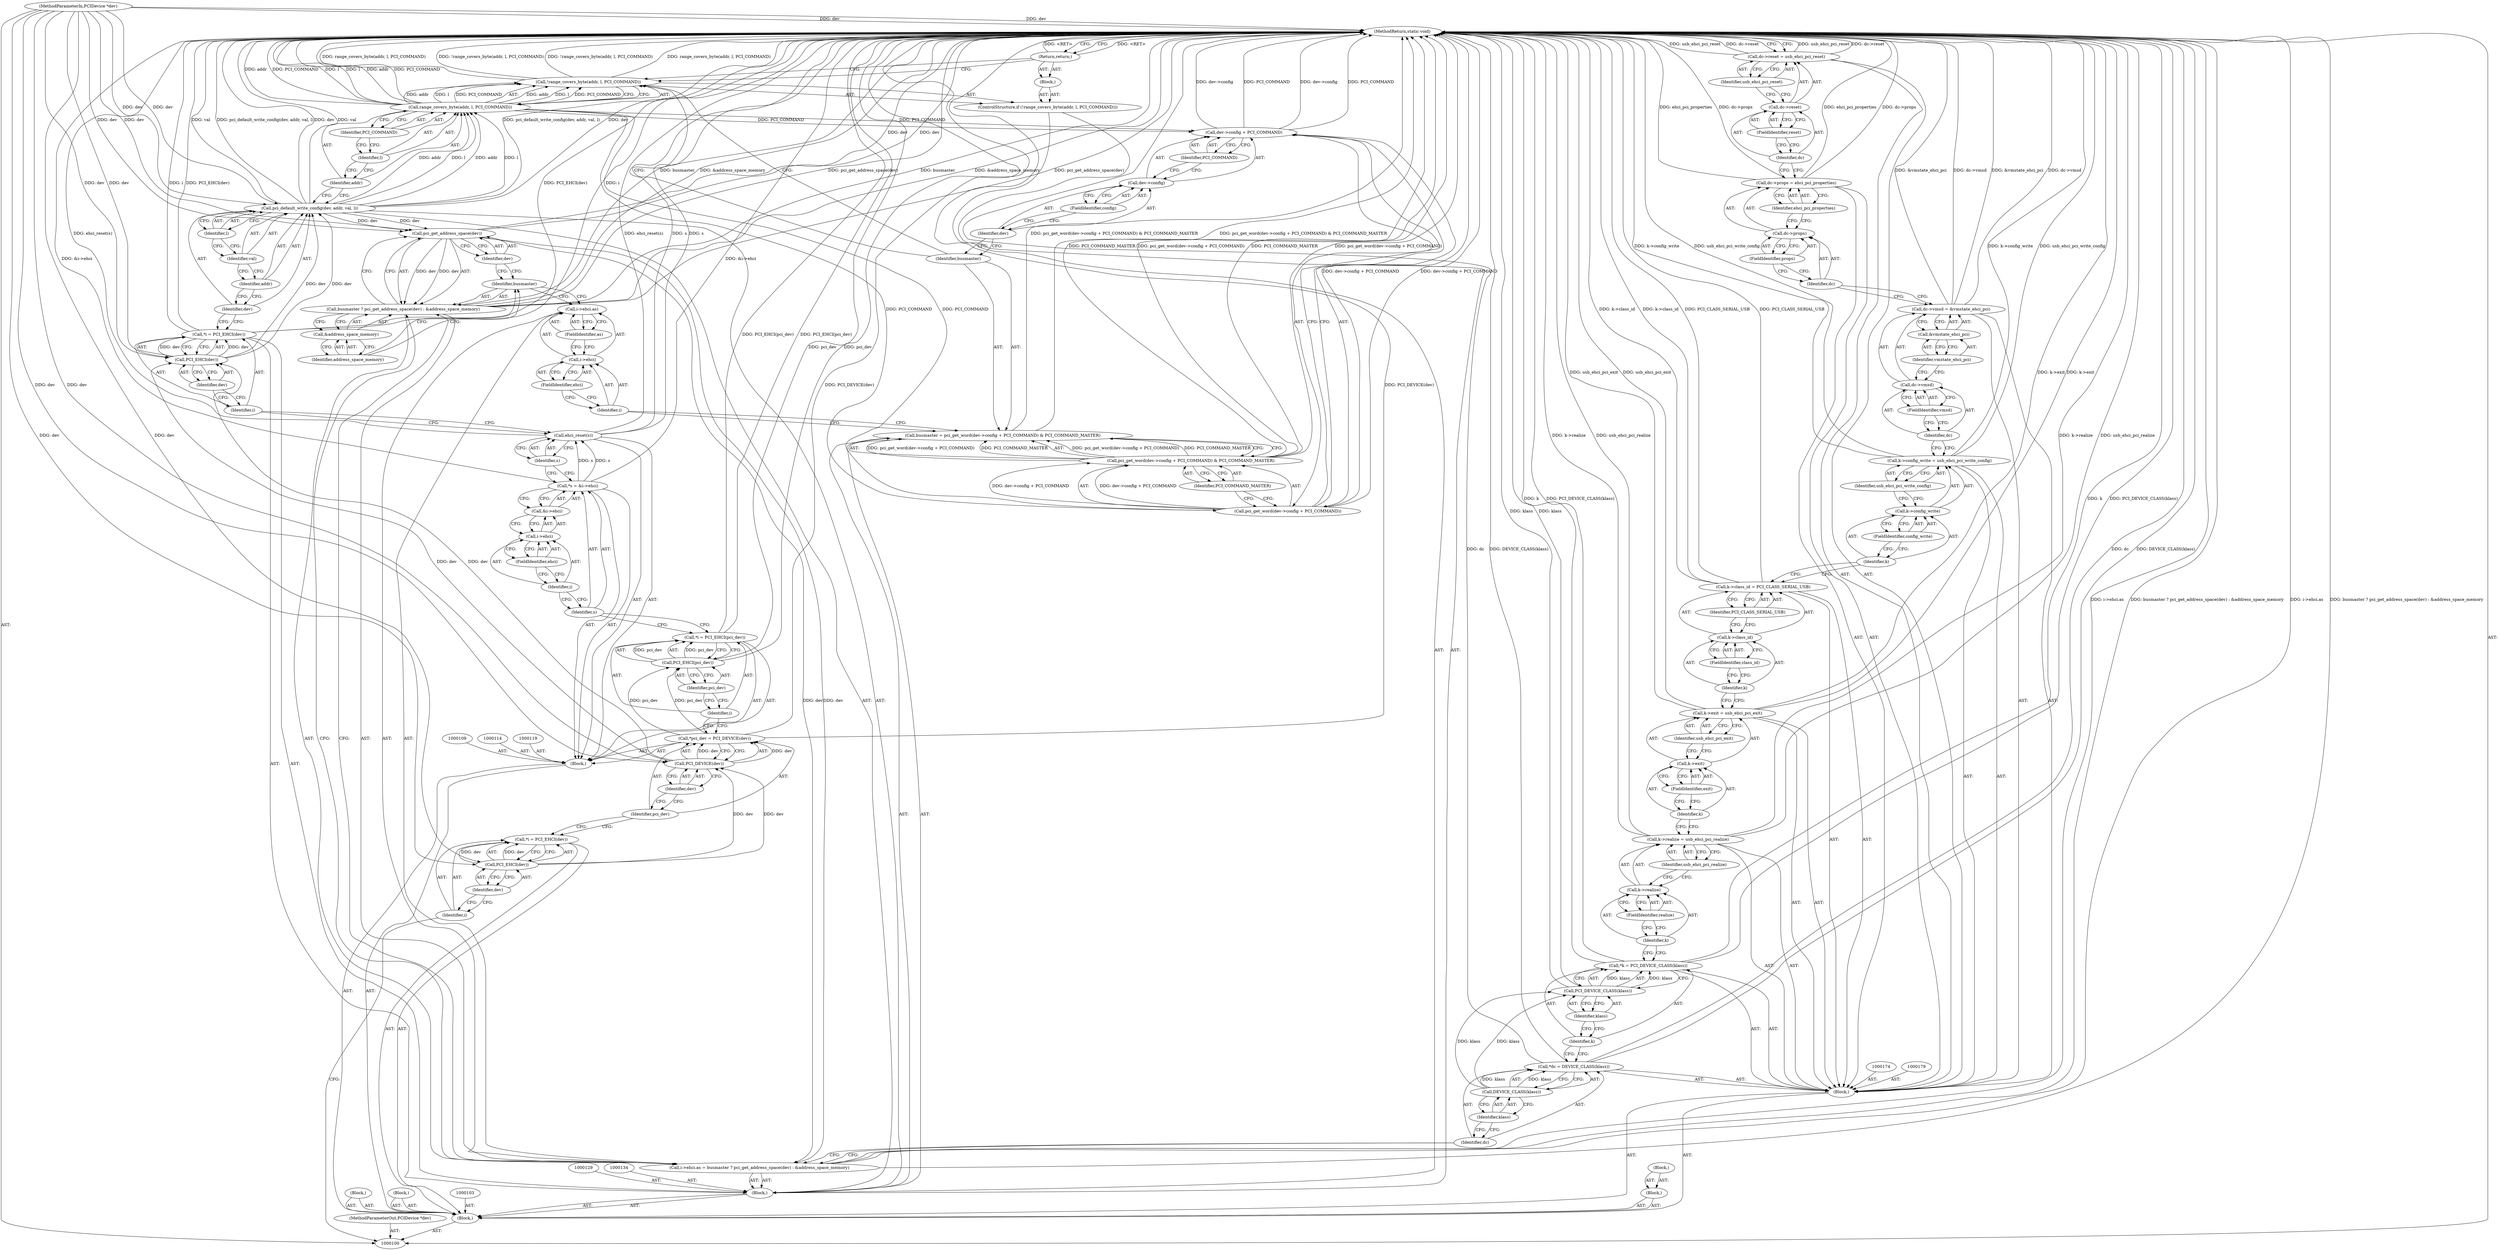 digraph "0_qemu_d710e1e7bd3d5bfc26b631f02ae87901ebe646b0" {
"1000221" [label="(MethodReturn,static void)"];
"1000101" [label="(MethodParameterIn,PCIDevice *dev)"];
"1000312" [label="(MethodParameterOut,PCIDevice *dev)"];
"1000127" [label="(Identifier,s)"];
"1000126" [label="(Call,ehci_reset(s))"];
"1000130" [label="(Call,*i = PCI_EHCI(dev))"];
"1000131" [label="(Identifier,i)"];
"1000132" [label="(Call,PCI_EHCI(dev))"];
"1000133" [label="(Identifier,dev)"];
"1000128" [label="(Block,)"];
"1000136" [label="(Identifier,dev)"];
"1000137" [label="(Identifier,addr)"];
"1000135" [label="(Call,pci_default_write_config(dev, addr, val, l))"];
"1000138" [label="(Identifier,val)"];
"1000139" [label="(Identifier,l)"];
"1000102" [label="(Block,)"];
"1000143" [label="(Identifier,addr)"];
"1000144" [label="(Identifier,l)"];
"1000145" [label="(Identifier,PCI_COMMAND)"];
"1000140" [label="(ControlStructure,if (!range_covers_byte(addr, l, PCI_COMMAND)))"];
"1000146" [label="(Block,)"];
"1000141" [label="(Call,!range_covers_byte(addr, l, PCI_COMMAND))"];
"1000142" [label="(Call,range_covers_byte(addr, l, PCI_COMMAND))"];
"1000147" [label="(Return,return;)"];
"1000150" [label="(Call,pci_get_word(dev->config + PCI_COMMAND) & PCI_COMMAND_MASTER)"];
"1000151" [label="(Call,pci_get_word(dev->config + PCI_COMMAND))"];
"1000152" [label="(Call,dev->config + PCI_COMMAND)"];
"1000153" [label="(Call,dev->config)"];
"1000154" [label="(Identifier,dev)"];
"1000155" [label="(FieldIdentifier,config)"];
"1000148" [label="(Call,busmaster = pci_get_word(dev->config + PCI_COMMAND) & PCI_COMMAND_MASTER)"];
"1000149" [label="(Identifier,busmaster)"];
"1000156" [label="(Identifier,PCI_COMMAND)"];
"1000157" [label="(Identifier,PCI_COMMAND_MASTER)"];
"1000163" [label="(FieldIdentifier,as)"];
"1000164" [label="(Call,busmaster ? pci_get_address_space(dev) : &address_space_memory)"];
"1000165" [label="(Identifier,busmaster)"];
"1000166" [label="(Call,pci_get_address_space(dev))"];
"1000158" [label="(Call,i->ehci.as = busmaster ? pci_get_address_space(dev) : &address_space_memory)"];
"1000159" [label="(Call,i->ehci.as)"];
"1000160" [label="(Call,i->ehci)"];
"1000161" [label="(Identifier,i)"];
"1000167" [label="(Identifier,dev)"];
"1000168" [label="(Call,&address_space_memory)"];
"1000169" [label="(Identifier,address_space_memory)"];
"1000162" [label="(FieldIdentifier,ehci)"];
"1000170" [label="(Block,)"];
"1000104" [label="(Call,*i = PCI_EHCI(dev))"];
"1000105" [label="(Identifier,i)"];
"1000106" [label="(Call,PCI_EHCI(dev))"];
"1000107" [label="(Identifier,dev)"];
"1000171" [label="(Block,)"];
"1000172" [label="(Block,)"];
"1000175" [label="(Call,*dc = DEVICE_CLASS(klass))"];
"1000176" [label="(Identifier,dc)"];
"1000177" [label="(Call,DEVICE_CLASS(klass))"];
"1000178" [label="(Identifier,klass)"];
"1000180" [label="(Call,*k = PCI_DEVICE_CLASS(klass))"];
"1000181" [label="(Identifier,k)"];
"1000182" [label="(Call,PCI_DEVICE_CLASS(klass))"];
"1000173" [label="(Block,)"];
"1000183" [label="(Identifier,klass)"];
"1000188" [label="(Identifier,usb_ehci_pci_realize)"];
"1000184" [label="(Call,k->realize = usb_ehci_pci_realize)"];
"1000185" [label="(Call,k->realize)"];
"1000186" [label="(Identifier,k)"];
"1000187" [label="(FieldIdentifier,realize)"];
"1000193" [label="(Identifier,usb_ehci_pci_exit)"];
"1000189" [label="(Call,k->exit = usb_ehci_pci_exit)"];
"1000190" [label="(Call,k->exit)"];
"1000191" [label="(Identifier,k)"];
"1000192" [label="(FieldIdentifier,exit)"];
"1000198" [label="(Identifier,PCI_CLASS_SERIAL_USB)"];
"1000194" [label="(Call,k->class_id = PCI_CLASS_SERIAL_USB)"];
"1000195" [label="(Call,k->class_id)"];
"1000196" [label="(Identifier,k)"];
"1000197" [label="(FieldIdentifier,class_id)"];
"1000203" [label="(Identifier,usb_ehci_pci_write_config)"];
"1000199" [label="(Call,k->config_write = usb_ehci_pci_write_config)"];
"1000200" [label="(Call,k->config_write)"];
"1000201" [label="(Identifier,k)"];
"1000202" [label="(FieldIdentifier,config_write)"];
"1000208" [label="(Call,&vmstate_ehci_pci)"];
"1000209" [label="(Identifier,vmstate_ehci_pci)"];
"1000204" [label="(Call,dc->vmsd = &vmstate_ehci_pci)"];
"1000205" [label="(Call,dc->vmsd)"];
"1000206" [label="(Identifier,dc)"];
"1000207" [label="(FieldIdentifier,vmsd)"];
"1000214" [label="(Identifier,ehci_pci_properties)"];
"1000210" [label="(Call,dc->props = ehci_pci_properties)"];
"1000211" [label="(Call,dc->props)"];
"1000212" [label="(Identifier,dc)"];
"1000213" [label="(FieldIdentifier,props)"];
"1000219" [label="(Identifier,usb_ehci_pci_reset)"];
"1000215" [label="(Call,dc->reset = usb_ehci_pci_reset)"];
"1000216" [label="(Call,dc->reset)"];
"1000217" [label="(Identifier,dc)"];
"1000218" [label="(FieldIdentifier,reset)"];
"1000220" [label="(Block,)"];
"1000110" [label="(Call,*pci_dev = PCI_DEVICE(dev))"];
"1000111" [label="(Identifier,pci_dev)"];
"1000112" [label="(Call,PCI_DEVICE(dev))"];
"1000113" [label="(Identifier,dev)"];
"1000115" [label="(Call,*i = PCI_EHCI(pci_dev))"];
"1000116" [label="(Identifier,i)"];
"1000117" [label="(Call,PCI_EHCI(pci_dev))"];
"1000118" [label="(Identifier,pci_dev)"];
"1000120" [label="(Call,*s = &i->ehci)"];
"1000121" [label="(Identifier,s)"];
"1000122" [label="(Call,&i->ehci)"];
"1000123" [label="(Call,i->ehci)"];
"1000124" [label="(Identifier,i)"];
"1000125" [label="(FieldIdentifier,ehci)"];
"1000108" [label="(Block,)"];
"1000221" -> "1000100"  [label="AST: "];
"1000221" -> "1000147"  [label="CFG: "];
"1000221" -> "1000215"  [label="CFG: "];
"1000147" -> "1000221"  [label="DDG: <RET>"];
"1000141" -> "1000221"  [label="DDG: range_covers_byte(addr, l, PCI_COMMAND)"];
"1000141" -> "1000221"  [label="DDG: !range_covers_byte(addr, l, PCI_COMMAND)"];
"1000184" -> "1000221"  [label="DDG: k->realize"];
"1000184" -> "1000221"  [label="DDG: usb_ehci_pci_realize"];
"1000189" -> "1000221"  [label="DDG: k->exit"];
"1000189" -> "1000221"  [label="DDG: usb_ehci_pci_exit"];
"1000215" -> "1000221"  [label="DDG: usb_ehci_pci_reset"];
"1000215" -> "1000221"  [label="DDG: dc->reset"];
"1000180" -> "1000221"  [label="DDG: k"];
"1000180" -> "1000221"  [label="DDG: PCI_DEVICE_CLASS(klass)"];
"1000117" -> "1000221"  [label="DDG: pci_dev"];
"1000110" -> "1000221"  [label="DDG: PCI_DEVICE(dev)"];
"1000204" -> "1000221"  [label="DDG: dc->vmsd"];
"1000204" -> "1000221"  [label="DDG: &vmstate_ehci_pci"];
"1000182" -> "1000221"  [label="DDG: klass"];
"1000158" -> "1000221"  [label="DDG: i->ehci.as"];
"1000158" -> "1000221"  [label="DDG: busmaster ? pci_get_address_space(dev) : &address_space_memory"];
"1000115" -> "1000221"  [label="DDG: PCI_EHCI(pci_dev)"];
"1000164" -> "1000221"  [label="DDG: &address_space_memory"];
"1000164" -> "1000221"  [label="DDG: pci_get_address_space(dev)"];
"1000164" -> "1000221"  [label="DDG: busmaster"];
"1000126" -> "1000221"  [label="DDG: ehci_reset(s)"];
"1000126" -> "1000221"  [label="DDG: s"];
"1000150" -> "1000221"  [label="DDG: pci_get_word(dev->config + PCI_COMMAND)"];
"1000150" -> "1000221"  [label="DDG: PCI_COMMAND_MASTER"];
"1000199" -> "1000221"  [label="DDG: k->config_write"];
"1000199" -> "1000221"  [label="DDG: usb_ehci_pci_write_config"];
"1000210" -> "1000221"  [label="DDG: ehci_pci_properties"];
"1000210" -> "1000221"  [label="DDG: dc->props"];
"1000130" -> "1000221"  [label="DDG: PCI_EHCI(dev)"];
"1000130" -> "1000221"  [label="DDG: i"];
"1000194" -> "1000221"  [label="DDG: k->class_id"];
"1000194" -> "1000221"  [label="DDG: PCI_CLASS_SERIAL_USB"];
"1000151" -> "1000221"  [label="DDG: dev->config + PCI_COMMAND"];
"1000142" -> "1000221"  [label="DDG: l"];
"1000142" -> "1000221"  [label="DDG: addr"];
"1000142" -> "1000221"  [label="DDG: PCI_COMMAND"];
"1000166" -> "1000221"  [label="DDG: dev"];
"1000175" -> "1000221"  [label="DDG: dc"];
"1000175" -> "1000221"  [label="DDG: DEVICE_CLASS(klass)"];
"1000152" -> "1000221"  [label="DDG: dev->config"];
"1000152" -> "1000221"  [label="DDG: PCI_COMMAND"];
"1000135" -> "1000221"  [label="DDG: pci_default_write_config(dev, addr, val, l)"];
"1000135" -> "1000221"  [label="DDG: dev"];
"1000135" -> "1000221"  [label="DDG: val"];
"1000101" -> "1000221"  [label="DDG: dev"];
"1000120" -> "1000221"  [label="DDG: &i->ehci"];
"1000148" -> "1000221"  [label="DDG: pci_get_word(dev->config + PCI_COMMAND) & PCI_COMMAND_MASTER"];
"1000101" -> "1000100"  [label="AST: "];
"1000101" -> "1000221"  [label="DDG: dev"];
"1000101" -> "1000106"  [label="DDG: dev"];
"1000101" -> "1000112"  [label="DDG: dev"];
"1000101" -> "1000132"  [label="DDG: dev"];
"1000101" -> "1000135"  [label="DDG: dev"];
"1000101" -> "1000166"  [label="DDG: dev"];
"1000312" -> "1000100"  [label="AST: "];
"1000127" -> "1000126"  [label="AST: "];
"1000127" -> "1000120"  [label="CFG: "];
"1000126" -> "1000127"  [label="CFG: "];
"1000126" -> "1000108"  [label="AST: "];
"1000126" -> "1000127"  [label="CFG: "];
"1000127" -> "1000126"  [label="AST: "];
"1000131" -> "1000126"  [label="CFG: "];
"1000126" -> "1000221"  [label="DDG: ehci_reset(s)"];
"1000126" -> "1000221"  [label="DDG: s"];
"1000120" -> "1000126"  [label="DDG: s"];
"1000130" -> "1000128"  [label="AST: "];
"1000130" -> "1000132"  [label="CFG: "];
"1000131" -> "1000130"  [label="AST: "];
"1000132" -> "1000130"  [label="AST: "];
"1000136" -> "1000130"  [label="CFG: "];
"1000130" -> "1000221"  [label="DDG: PCI_EHCI(dev)"];
"1000130" -> "1000221"  [label="DDG: i"];
"1000132" -> "1000130"  [label="DDG: dev"];
"1000131" -> "1000130"  [label="AST: "];
"1000131" -> "1000126"  [label="CFG: "];
"1000133" -> "1000131"  [label="CFG: "];
"1000132" -> "1000130"  [label="AST: "];
"1000132" -> "1000133"  [label="CFG: "];
"1000133" -> "1000132"  [label="AST: "];
"1000130" -> "1000132"  [label="CFG: "];
"1000132" -> "1000130"  [label="DDG: dev"];
"1000112" -> "1000132"  [label="DDG: dev"];
"1000101" -> "1000132"  [label="DDG: dev"];
"1000132" -> "1000135"  [label="DDG: dev"];
"1000133" -> "1000132"  [label="AST: "];
"1000133" -> "1000131"  [label="CFG: "];
"1000132" -> "1000133"  [label="CFG: "];
"1000128" -> "1000102"  [label="AST: "];
"1000129" -> "1000128"  [label="AST: "];
"1000130" -> "1000128"  [label="AST: "];
"1000134" -> "1000128"  [label="AST: "];
"1000135" -> "1000128"  [label="AST: "];
"1000140" -> "1000128"  [label="AST: "];
"1000148" -> "1000128"  [label="AST: "];
"1000158" -> "1000128"  [label="AST: "];
"1000136" -> "1000135"  [label="AST: "];
"1000136" -> "1000130"  [label="CFG: "];
"1000137" -> "1000136"  [label="CFG: "];
"1000137" -> "1000135"  [label="AST: "];
"1000137" -> "1000136"  [label="CFG: "];
"1000138" -> "1000137"  [label="CFG: "];
"1000135" -> "1000128"  [label="AST: "];
"1000135" -> "1000139"  [label="CFG: "];
"1000136" -> "1000135"  [label="AST: "];
"1000137" -> "1000135"  [label="AST: "];
"1000138" -> "1000135"  [label="AST: "];
"1000139" -> "1000135"  [label="AST: "];
"1000143" -> "1000135"  [label="CFG: "];
"1000135" -> "1000221"  [label="DDG: pci_default_write_config(dev, addr, val, l)"];
"1000135" -> "1000221"  [label="DDG: dev"];
"1000135" -> "1000221"  [label="DDG: val"];
"1000132" -> "1000135"  [label="DDG: dev"];
"1000101" -> "1000135"  [label="DDG: dev"];
"1000135" -> "1000142"  [label="DDG: addr"];
"1000135" -> "1000142"  [label="DDG: l"];
"1000135" -> "1000166"  [label="DDG: dev"];
"1000138" -> "1000135"  [label="AST: "];
"1000138" -> "1000137"  [label="CFG: "];
"1000139" -> "1000138"  [label="CFG: "];
"1000139" -> "1000135"  [label="AST: "];
"1000139" -> "1000138"  [label="CFG: "];
"1000135" -> "1000139"  [label="CFG: "];
"1000102" -> "1000100"  [label="AST: "];
"1000103" -> "1000102"  [label="AST: "];
"1000104" -> "1000102"  [label="AST: "];
"1000108" -> "1000102"  [label="AST: "];
"1000128" -> "1000102"  [label="AST: "];
"1000170" -> "1000102"  [label="AST: "];
"1000171" -> "1000102"  [label="AST: "];
"1000173" -> "1000102"  [label="AST: "];
"1000220" -> "1000102"  [label="AST: "];
"1000143" -> "1000142"  [label="AST: "];
"1000143" -> "1000135"  [label="CFG: "];
"1000144" -> "1000143"  [label="CFG: "];
"1000144" -> "1000142"  [label="AST: "];
"1000144" -> "1000143"  [label="CFG: "];
"1000145" -> "1000144"  [label="CFG: "];
"1000145" -> "1000142"  [label="AST: "];
"1000145" -> "1000144"  [label="CFG: "];
"1000142" -> "1000145"  [label="CFG: "];
"1000140" -> "1000128"  [label="AST: "];
"1000141" -> "1000140"  [label="AST: "];
"1000146" -> "1000140"  [label="AST: "];
"1000146" -> "1000140"  [label="AST: "];
"1000147" -> "1000146"  [label="AST: "];
"1000141" -> "1000140"  [label="AST: "];
"1000141" -> "1000142"  [label="CFG: "];
"1000142" -> "1000141"  [label="AST: "];
"1000147" -> "1000141"  [label="CFG: "];
"1000149" -> "1000141"  [label="CFG: "];
"1000141" -> "1000221"  [label="DDG: range_covers_byte(addr, l, PCI_COMMAND)"];
"1000141" -> "1000221"  [label="DDG: !range_covers_byte(addr, l, PCI_COMMAND)"];
"1000142" -> "1000141"  [label="DDG: addr"];
"1000142" -> "1000141"  [label="DDG: l"];
"1000142" -> "1000141"  [label="DDG: PCI_COMMAND"];
"1000142" -> "1000141"  [label="AST: "];
"1000142" -> "1000145"  [label="CFG: "];
"1000143" -> "1000142"  [label="AST: "];
"1000144" -> "1000142"  [label="AST: "];
"1000145" -> "1000142"  [label="AST: "];
"1000141" -> "1000142"  [label="CFG: "];
"1000142" -> "1000221"  [label="DDG: l"];
"1000142" -> "1000221"  [label="DDG: addr"];
"1000142" -> "1000221"  [label="DDG: PCI_COMMAND"];
"1000142" -> "1000141"  [label="DDG: addr"];
"1000142" -> "1000141"  [label="DDG: l"];
"1000142" -> "1000141"  [label="DDG: PCI_COMMAND"];
"1000135" -> "1000142"  [label="DDG: addr"];
"1000135" -> "1000142"  [label="DDG: l"];
"1000142" -> "1000151"  [label="DDG: PCI_COMMAND"];
"1000142" -> "1000152"  [label="DDG: PCI_COMMAND"];
"1000147" -> "1000146"  [label="AST: "];
"1000147" -> "1000141"  [label="CFG: "];
"1000221" -> "1000147"  [label="CFG: "];
"1000147" -> "1000221"  [label="DDG: <RET>"];
"1000150" -> "1000148"  [label="AST: "];
"1000150" -> "1000157"  [label="CFG: "];
"1000151" -> "1000150"  [label="AST: "];
"1000157" -> "1000150"  [label="AST: "];
"1000148" -> "1000150"  [label="CFG: "];
"1000150" -> "1000221"  [label="DDG: pci_get_word(dev->config + PCI_COMMAND)"];
"1000150" -> "1000221"  [label="DDG: PCI_COMMAND_MASTER"];
"1000150" -> "1000148"  [label="DDG: pci_get_word(dev->config + PCI_COMMAND)"];
"1000150" -> "1000148"  [label="DDG: PCI_COMMAND_MASTER"];
"1000151" -> "1000150"  [label="DDG: dev->config + PCI_COMMAND"];
"1000151" -> "1000150"  [label="AST: "];
"1000151" -> "1000152"  [label="CFG: "];
"1000152" -> "1000151"  [label="AST: "];
"1000157" -> "1000151"  [label="CFG: "];
"1000151" -> "1000221"  [label="DDG: dev->config + PCI_COMMAND"];
"1000151" -> "1000150"  [label="DDG: dev->config + PCI_COMMAND"];
"1000142" -> "1000151"  [label="DDG: PCI_COMMAND"];
"1000152" -> "1000151"  [label="AST: "];
"1000152" -> "1000156"  [label="CFG: "];
"1000153" -> "1000152"  [label="AST: "];
"1000156" -> "1000152"  [label="AST: "];
"1000151" -> "1000152"  [label="CFG: "];
"1000152" -> "1000221"  [label="DDG: dev->config"];
"1000152" -> "1000221"  [label="DDG: PCI_COMMAND"];
"1000142" -> "1000152"  [label="DDG: PCI_COMMAND"];
"1000153" -> "1000152"  [label="AST: "];
"1000153" -> "1000155"  [label="CFG: "];
"1000154" -> "1000153"  [label="AST: "];
"1000155" -> "1000153"  [label="AST: "];
"1000156" -> "1000153"  [label="CFG: "];
"1000154" -> "1000153"  [label="AST: "];
"1000154" -> "1000149"  [label="CFG: "];
"1000155" -> "1000154"  [label="CFG: "];
"1000155" -> "1000153"  [label="AST: "];
"1000155" -> "1000154"  [label="CFG: "];
"1000153" -> "1000155"  [label="CFG: "];
"1000148" -> "1000128"  [label="AST: "];
"1000148" -> "1000150"  [label="CFG: "];
"1000149" -> "1000148"  [label="AST: "];
"1000150" -> "1000148"  [label="AST: "];
"1000161" -> "1000148"  [label="CFG: "];
"1000148" -> "1000221"  [label="DDG: pci_get_word(dev->config + PCI_COMMAND) & PCI_COMMAND_MASTER"];
"1000150" -> "1000148"  [label="DDG: pci_get_word(dev->config + PCI_COMMAND)"];
"1000150" -> "1000148"  [label="DDG: PCI_COMMAND_MASTER"];
"1000149" -> "1000148"  [label="AST: "];
"1000149" -> "1000141"  [label="CFG: "];
"1000154" -> "1000149"  [label="CFG: "];
"1000156" -> "1000152"  [label="AST: "];
"1000156" -> "1000153"  [label="CFG: "];
"1000152" -> "1000156"  [label="CFG: "];
"1000157" -> "1000150"  [label="AST: "];
"1000157" -> "1000151"  [label="CFG: "];
"1000150" -> "1000157"  [label="CFG: "];
"1000163" -> "1000159"  [label="AST: "];
"1000163" -> "1000160"  [label="CFG: "];
"1000159" -> "1000163"  [label="CFG: "];
"1000164" -> "1000158"  [label="AST: "];
"1000164" -> "1000166"  [label="CFG: "];
"1000164" -> "1000168"  [label="CFG: "];
"1000165" -> "1000164"  [label="AST: "];
"1000166" -> "1000164"  [label="AST: "];
"1000168" -> "1000164"  [label="AST: "];
"1000158" -> "1000164"  [label="CFG: "];
"1000164" -> "1000221"  [label="DDG: &address_space_memory"];
"1000164" -> "1000221"  [label="DDG: pci_get_address_space(dev)"];
"1000164" -> "1000221"  [label="DDG: busmaster"];
"1000166" -> "1000164"  [label="DDG: dev"];
"1000165" -> "1000164"  [label="AST: "];
"1000165" -> "1000159"  [label="CFG: "];
"1000167" -> "1000165"  [label="CFG: "];
"1000169" -> "1000165"  [label="CFG: "];
"1000166" -> "1000164"  [label="AST: "];
"1000166" -> "1000167"  [label="CFG: "];
"1000167" -> "1000166"  [label="AST: "];
"1000164" -> "1000166"  [label="CFG: "];
"1000166" -> "1000221"  [label="DDG: dev"];
"1000166" -> "1000158"  [label="DDG: dev"];
"1000166" -> "1000164"  [label="DDG: dev"];
"1000135" -> "1000166"  [label="DDG: dev"];
"1000101" -> "1000166"  [label="DDG: dev"];
"1000158" -> "1000128"  [label="AST: "];
"1000158" -> "1000164"  [label="CFG: "];
"1000159" -> "1000158"  [label="AST: "];
"1000164" -> "1000158"  [label="AST: "];
"1000176" -> "1000158"  [label="CFG: "];
"1000158" -> "1000221"  [label="DDG: i->ehci.as"];
"1000158" -> "1000221"  [label="DDG: busmaster ? pci_get_address_space(dev) : &address_space_memory"];
"1000166" -> "1000158"  [label="DDG: dev"];
"1000159" -> "1000158"  [label="AST: "];
"1000159" -> "1000163"  [label="CFG: "];
"1000160" -> "1000159"  [label="AST: "];
"1000163" -> "1000159"  [label="AST: "];
"1000165" -> "1000159"  [label="CFG: "];
"1000160" -> "1000159"  [label="AST: "];
"1000160" -> "1000162"  [label="CFG: "];
"1000161" -> "1000160"  [label="AST: "];
"1000162" -> "1000160"  [label="AST: "];
"1000163" -> "1000160"  [label="CFG: "];
"1000161" -> "1000160"  [label="AST: "];
"1000161" -> "1000148"  [label="CFG: "];
"1000162" -> "1000161"  [label="CFG: "];
"1000167" -> "1000166"  [label="AST: "];
"1000167" -> "1000165"  [label="CFG: "];
"1000166" -> "1000167"  [label="CFG: "];
"1000168" -> "1000164"  [label="AST: "];
"1000168" -> "1000169"  [label="CFG: "];
"1000169" -> "1000168"  [label="AST: "];
"1000164" -> "1000168"  [label="CFG: "];
"1000169" -> "1000168"  [label="AST: "];
"1000169" -> "1000165"  [label="CFG: "];
"1000168" -> "1000169"  [label="CFG: "];
"1000162" -> "1000160"  [label="AST: "];
"1000162" -> "1000161"  [label="CFG: "];
"1000160" -> "1000162"  [label="CFG: "];
"1000170" -> "1000102"  [label="AST: "];
"1000104" -> "1000102"  [label="AST: "];
"1000104" -> "1000106"  [label="CFG: "];
"1000105" -> "1000104"  [label="AST: "];
"1000106" -> "1000104"  [label="AST: "];
"1000111" -> "1000104"  [label="CFG: "];
"1000106" -> "1000104"  [label="DDG: dev"];
"1000105" -> "1000104"  [label="AST: "];
"1000105" -> "1000100"  [label="CFG: "];
"1000107" -> "1000105"  [label="CFG: "];
"1000106" -> "1000104"  [label="AST: "];
"1000106" -> "1000107"  [label="CFG: "];
"1000107" -> "1000106"  [label="AST: "];
"1000104" -> "1000106"  [label="CFG: "];
"1000106" -> "1000104"  [label="DDG: dev"];
"1000101" -> "1000106"  [label="DDG: dev"];
"1000106" -> "1000112"  [label="DDG: dev"];
"1000107" -> "1000106"  [label="AST: "];
"1000107" -> "1000105"  [label="CFG: "];
"1000106" -> "1000107"  [label="CFG: "];
"1000171" -> "1000102"  [label="AST: "];
"1000172" -> "1000171"  [label="AST: "];
"1000172" -> "1000171"  [label="AST: "];
"1000175" -> "1000173"  [label="AST: "];
"1000175" -> "1000177"  [label="CFG: "];
"1000176" -> "1000175"  [label="AST: "];
"1000177" -> "1000175"  [label="AST: "];
"1000181" -> "1000175"  [label="CFG: "];
"1000175" -> "1000221"  [label="DDG: dc"];
"1000175" -> "1000221"  [label="DDG: DEVICE_CLASS(klass)"];
"1000177" -> "1000175"  [label="DDG: klass"];
"1000176" -> "1000175"  [label="AST: "];
"1000176" -> "1000158"  [label="CFG: "];
"1000178" -> "1000176"  [label="CFG: "];
"1000177" -> "1000175"  [label="AST: "];
"1000177" -> "1000178"  [label="CFG: "];
"1000178" -> "1000177"  [label="AST: "];
"1000175" -> "1000177"  [label="CFG: "];
"1000177" -> "1000175"  [label="DDG: klass"];
"1000177" -> "1000182"  [label="DDG: klass"];
"1000178" -> "1000177"  [label="AST: "];
"1000178" -> "1000176"  [label="CFG: "];
"1000177" -> "1000178"  [label="CFG: "];
"1000180" -> "1000173"  [label="AST: "];
"1000180" -> "1000182"  [label="CFG: "];
"1000181" -> "1000180"  [label="AST: "];
"1000182" -> "1000180"  [label="AST: "];
"1000186" -> "1000180"  [label="CFG: "];
"1000180" -> "1000221"  [label="DDG: k"];
"1000180" -> "1000221"  [label="DDG: PCI_DEVICE_CLASS(klass)"];
"1000182" -> "1000180"  [label="DDG: klass"];
"1000181" -> "1000180"  [label="AST: "];
"1000181" -> "1000175"  [label="CFG: "];
"1000183" -> "1000181"  [label="CFG: "];
"1000182" -> "1000180"  [label="AST: "];
"1000182" -> "1000183"  [label="CFG: "];
"1000183" -> "1000182"  [label="AST: "];
"1000180" -> "1000182"  [label="CFG: "];
"1000182" -> "1000221"  [label="DDG: klass"];
"1000182" -> "1000180"  [label="DDG: klass"];
"1000177" -> "1000182"  [label="DDG: klass"];
"1000173" -> "1000102"  [label="AST: "];
"1000174" -> "1000173"  [label="AST: "];
"1000175" -> "1000173"  [label="AST: "];
"1000179" -> "1000173"  [label="AST: "];
"1000180" -> "1000173"  [label="AST: "];
"1000184" -> "1000173"  [label="AST: "];
"1000189" -> "1000173"  [label="AST: "];
"1000194" -> "1000173"  [label="AST: "];
"1000199" -> "1000173"  [label="AST: "];
"1000204" -> "1000173"  [label="AST: "];
"1000210" -> "1000173"  [label="AST: "];
"1000215" -> "1000173"  [label="AST: "];
"1000183" -> "1000182"  [label="AST: "];
"1000183" -> "1000181"  [label="CFG: "];
"1000182" -> "1000183"  [label="CFG: "];
"1000188" -> "1000184"  [label="AST: "];
"1000188" -> "1000185"  [label="CFG: "];
"1000184" -> "1000188"  [label="CFG: "];
"1000184" -> "1000173"  [label="AST: "];
"1000184" -> "1000188"  [label="CFG: "];
"1000185" -> "1000184"  [label="AST: "];
"1000188" -> "1000184"  [label="AST: "];
"1000191" -> "1000184"  [label="CFG: "];
"1000184" -> "1000221"  [label="DDG: k->realize"];
"1000184" -> "1000221"  [label="DDG: usb_ehci_pci_realize"];
"1000185" -> "1000184"  [label="AST: "];
"1000185" -> "1000187"  [label="CFG: "];
"1000186" -> "1000185"  [label="AST: "];
"1000187" -> "1000185"  [label="AST: "];
"1000188" -> "1000185"  [label="CFG: "];
"1000186" -> "1000185"  [label="AST: "];
"1000186" -> "1000180"  [label="CFG: "];
"1000187" -> "1000186"  [label="CFG: "];
"1000187" -> "1000185"  [label="AST: "];
"1000187" -> "1000186"  [label="CFG: "];
"1000185" -> "1000187"  [label="CFG: "];
"1000193" -> "1000189"  [label="AST: "];
"1000193" -> "1000190"  [label="CFG: "];
"1000189" -> "1000193"  [label="CFG: "];
"1000189" -> "1000173"  [label="AST: "];
"1000189" -> "1000193"  [label="CFG: "];
"1000190" -> "1000189"  [label="AST: "];
"1000193" -> "1000189"  [label="AST: "];
"1000196" -> "1000189"  [label="CFG: "];
"1000189" -> "1000221"  [label="DDG: k->exit"];
"1000189" -> "1000221"  [label="DDG: usb_ehci_pci_exit"];
"1000190" -> "1000189"  [label="AST: "];
"1000190" -> "1000192"  [label="CFG: "];
"1000191" -> "1000190"  [label="AST: "];
"1000192" -> "1000190"  [label="AST: "];
"1000193" -> "1000190"  [label="CFG: "];
"1000191" -> "1000190"  [label="AST: "];
"1000191" -> "1000184"  [label="CFG: "];
"1000192" -> "1000191"  [label="CFG: "];
"1000192" -> "1000190"  [label="AST: "];
"1000192" -> "1000191"  [label="CFG: "];
"1000190" -> "1000192"  [label="CFG: "];
"1000198" -> "1000194"  [label="AST: "];
"1000198" -> "1000195"  [label="CFG: "];
"1000194" -> "1000198"  [label="CFG: "];
"1000194" -> "1000173"  [label="AST: "];
"1000194" -> "1000198"  [label="CFG: "];
"1000195" -> "1000194"  [label="AST: "];
"1000198" -> "1000194"  [label="AST: "];
"1000201" -> "1000194"  [label="CFG: "];
"1000194" -> "1000221"  [label="DDG: k->class_id"];
"1000194" -> "1000221"  [label="DDG: PCI_CLASS_SERIAL_USB"];
"1000195" -> "1000194"  [label="AST: "];
"1000195" -> "1000197"  [label="CFG: "];
"1000196" -> "1000195"  [label="AST: "];
"1000197" -> "1000195"  [label="AST: "];
"1000198" -> "1000195"  [label="CFG: "];
"1000196" -> "1000195"  [label="AST: "];
"1000196" -> "1000189"  [label="CFG: "];
"1000197" -> "1000196"  [label="CFG: "];
"1000197" -> "1000195"  [label="AST: "];
"1000197" -> "1000196"  [label="CFG: "];
"1000195" -> "1000197"  [label="CFG: "];
"1000203" -> "1000199"  [label="AST: "];
"1000203" -> "1000200"  [label="CFG: "];
"1000199" -> "1000203"  [label="CFG: "];
"1000199" -> "1000173"  [label="AST: "];
"1000199" -> "1000203"  [label="CFG: "];
"1000200" -> "1000199"  [label="AST: "];
"1000203" -> "1000199"  [label="AST: "];
"1000206" -> "1000199"  [label="CFG: "];
"1000199" -> "1000221"  [label="DDG: k->config_write"];
"1000199" -> "1000221"  [label="DDG: usb_ehci_pci_write_config"];
"1000200" -> "1000199"  [label="AST: "];
"1000200" -> "1000202"  [label="CFG: "];
"1000201" -> "1000200"  [label="AST: "];
"1000202" -> "1000200"  [label="AST: "];
"1000203" -> "1000200"  [label="CFG: "];
"1000201" -> "1000200"  [label="AST: "];
"1000201" -> "1000194"  [label="CFG: "];
"1000202" -> "1000201"  [label="CFG: "];
"1000202" -> "1000200"  [label="AST: "];
"1000202" -> "1000201"  [label="CFG: "];
"1000200" -> "1000202"  [label="CFG: "];
"1000208" -> "1000204"  [label="AST: "];
"1000208" -> "1000209"  [label="CFG: "];
"1000209" -> "1000208"  [label="AST: "];
"1000204" -> "1000208"  [label="CFG: "];
"1000209" -> "1000208"  [label="AST: "];
"1000209" -> "1000205"  [label="CFG: "];
"1000208" -> "1000209"  [label="CFG: "];
"1000204" -> "1000173"  [label="AST: "];
"1000204" -> "1000208"  [label="CFG: "];
"1000205" -> "1000204"  [label="AST: "];
"1000208" -> "1000204"  [label="AST: "];
"1000212" -> "1000204"  [label="CFG: "];
"1000204" -> "1000221"  [label="DDG: dc->vmsd"];
"1000204" -> "1000221"  [label="DDG: &vmstate_ehci_pci"];
"1000205" -> "1000204"  [label="AST: "];
"1000205" -> "1000207"  [label="CFG: "];
"1000206" -> "1000205"  [label="AST: "];
"1000207" -> "1000205"  [label="AST: "];
"1000209" -> "1000205"  [label="CFG: "];
"1000206" -> "1000205"  [label="AST: "];
"1000206" -> "1000199"  [label="CFG: "];
"1000207" -> "1000206"  [label="CFG: "];
"1000207" -> "1000205"  [label="AST: "];
"1000207" -> "1000206"  [label="CFG: "];
"1000205" -> "1000207"  [label="CFG: "];
"1000214" -> "1000210"  [label="AST: "];
"1000214" -> "1000211"  [label="CFG: "];
"1000210" -> "1000214"  [label="CFG: "];
"1000210" -> "1000173"  [label="AST: "];
"1000210" -> "1000214"  [label="CFG: "];
"1000211" -> "1000210"  [label="AST: "];
"1000214" -> "1000210"  [label="AST: "];
"1000217" -> "1000210"  [label="CFG: "];
"1000210" -> "1000221"  [label="DDG: ehci_pci_properties"];
"1000210" -> "1000221"  [label="DDG: dc->props"];
"1000211" -> "1000210"  [label="AST: "];
"1000211" -> "1000213"  [label="CFG: "];
"1000212" -> "1000211"  [label="AST: "];
"1000213" -> "1000211"  [label="AST: "];
"1000214" -> "1000211"  [label="CFG: "];
"1000212" -> "1000211"  [label="AST: "];
"1000212" -> "1000204"  [label="CFG: "];
"1000213" -> "1000212"  [label="CFG: "];
"1000213" -> "1000211"  [label="AST: "];
"1000213" -> "1000212"  [label="CFG: "];
"1000211" -> "1000213"  [label="CFG: "];
"1000219" -> "1000215"  [label="AST: "];
"1000219" -> "1000216"  [label="CFG: "];
"1000215" -> "1000219"  [label="CFG: "];
"1000215" -> "1000173"  [label="AST: "];
"1000215" -> "1000219"  [label="CFG: "];
"1000216" -> "1000215"  [label="AST: "];
"1000219" -> "1000215"  [label="AST: "];
"1000221" -> "1000215"  [label="CFG: "];
"1000215" -> "1000221"  [label="DDG: usb_ehci_pci_reset"];
"1000215" -> "1000221"  [label="DDG: dc->reset"];
"1000216" -> "1000215"  [label="AST: "];
"1000216" -> "1000218"  [label="CFG: "];
"1000217" -> "1000216"  [label="AST: "];
"1000218" -> "1000216"  [label="AST: "];
"1000219" -> "1000216"  [label="CFG: "];
"1000217" -> "1000216"  [label="AST: "];
"1000217" -> "1000210"  [label="CFG: "];
"1000218" -> "1000217"  [label="CFG: "];
"1000218" -> "1000216"  [label="AST: "];
"1000218" -> "1000217"  [label="CFG: "];
"1000216" -> "1000218"  [label="CFG: "];
"1000220" -> "1000102"  [label="AST: "];
"1000110" -> "1000108"  [label="AST: "];
"1000110" -> "1000112"  [label="CFG: "];
"1000111" -> "1000110"  [label="AST: "];
"1000112" -> "1000110"  [label="AST: "];
"1000116" -> "1000110"  [label="CFG: "];
"1000110" -> "1000221"  [label="DDG: PCI_DEVICE(dev)"];
"1000112" -> "1000110"  [label="DDG: dev"];
"1000110" -> "1000117"  [label="DDG: pci_dev"];
"1000111" -> "1000110"  [label="AST: "];
"1000111" -> "1000104"  [label="CFG: "];
"1000113" -> "1000111"  [label="CFG: "];
"1000112" -> "1000110"  [label="AST: "];
"1000112" -> "1000113"  [label="CFG: "];
"1000113" -> "1000112"  [label="AST: "];
"1000110" -> "1000112"  [label="CFG: "];
"1000112" -> "1000110"  [label="DDG: dev"];
"1000106" -> "1000112"  [label="DDG: dev"];
"1000101" -> "1000112"  [label="DDG: dev"];
"1000112" -> "1000132"  [label="DDG: dev"];
"1000113" -> "1000112"  [label="AST: "];
"1000113" -> "1000111"  [label="CFG: "];
"1000112" -> "1000113"  [label="CFG: "];
"1000115" -> "1000108"  [label="AST: "];
"1000115" -> "1000117"  [label="CFG: "];
"1000116" -> "1000115"  [label="AST: "];
"1000117" -> "1000115"  [label="AST: "];
"1000121" -> "1000115"  [label="CFG: "];
"1000115" -> "1000221"  [label="DDG: PCI_EHCI(pci_dev)"];
"1000117" -> "1000115"  [label="DDG: pci_dev"];
"1000116" -> "1000115"  [label="AST: "];
"1000116" -> "1000110"  [label="CFG: "];
"1000118" -> "1000116"  [label="CFG: "];
"1000117" -> "1000115"  [label="AST: "];
"1000117" -> "1000118"  [label="CFG: "];
"1000118" -> "1000117"  [label="AST: "];
"1000115" -> "1000117"  [label="CFG: "];
"1000117" -> "1000221"  [label="DDG: pci_dev"];
"1000117" -> "1000115"  [label="DDG: pci_dev"];
"1000110" -> "1000117"  [label="DDG: pci_dev"];
"1000118" -> "1000117"  [label="AST: "];
"1000118" -> "1000116"  [label="CFG: "];
"1000117" -> "1000118"  [label="CFG: "];
"1000120" -> "1000108"  [label="AST: "];
"1000120" -> "1000122"  [label="CFG: "];
"1000121" -> "1000120"  [label="AST: "];
"1000122" -> "1000120"  [label="AST: "];
"1000127" -> "1000120"  [label="CFG: "];
"1000120" -> "1000221"  [label="DDG: &i->ehci"];
"1000120" -> "1000126"  [label="DDG: s"];
"1000121" -> "1000120"  [label="AST: "];
"1000121" -> "1000115"  [label="CFG: "];
"1000124" -> "1000121"  [label="CFG: "];
"1000122" -> "1000120"  [label="AST: "];
"1000122" -> "1000123"  [label="CFG: "];
"1000123" -> "1000122"  [label="AST: "];
"1000120" -> "1000122"  [label="CFG: "];
"1000123" -> "1000122"  [label="AST: "];
"1000123" -> "1000125"  [label="CFG: "];
"1000124" -> "1000123"  [label="AST: "];
"1000125" -> "1000123"  [label="AST: "];
"1000122" -> "1000123"  [label="CFG: "];
"1000124" -> "1000123"  [label="AST: "];
"1000124" -> "1000121"  [label="CFG: "];
"1000125" -> "1000124"  [label="CFG: "];
"1000125" -> "1000123"  [label="AST: "];
"1000125" -> "1000124"  [label="CFG: "];
"1000123" -> "1000125"  [label="CFG: "];
"1000108" -> "1000102"  [label="AST: "];
"1000109" -> "1000108"  [label="AST: "];
"1000110" -> "1000108"  [label="AST: "];
"1000114" -> "1000108"  [label="AST: "];
"1000115" -> "1000108"  [label="AST: "];
"1000119" -> "1000108"  [label="AST: "];
"1000120" -> "1000108"  [label="AST: "];
"1000126" -> "1000108"  [label="AST: "];
}

